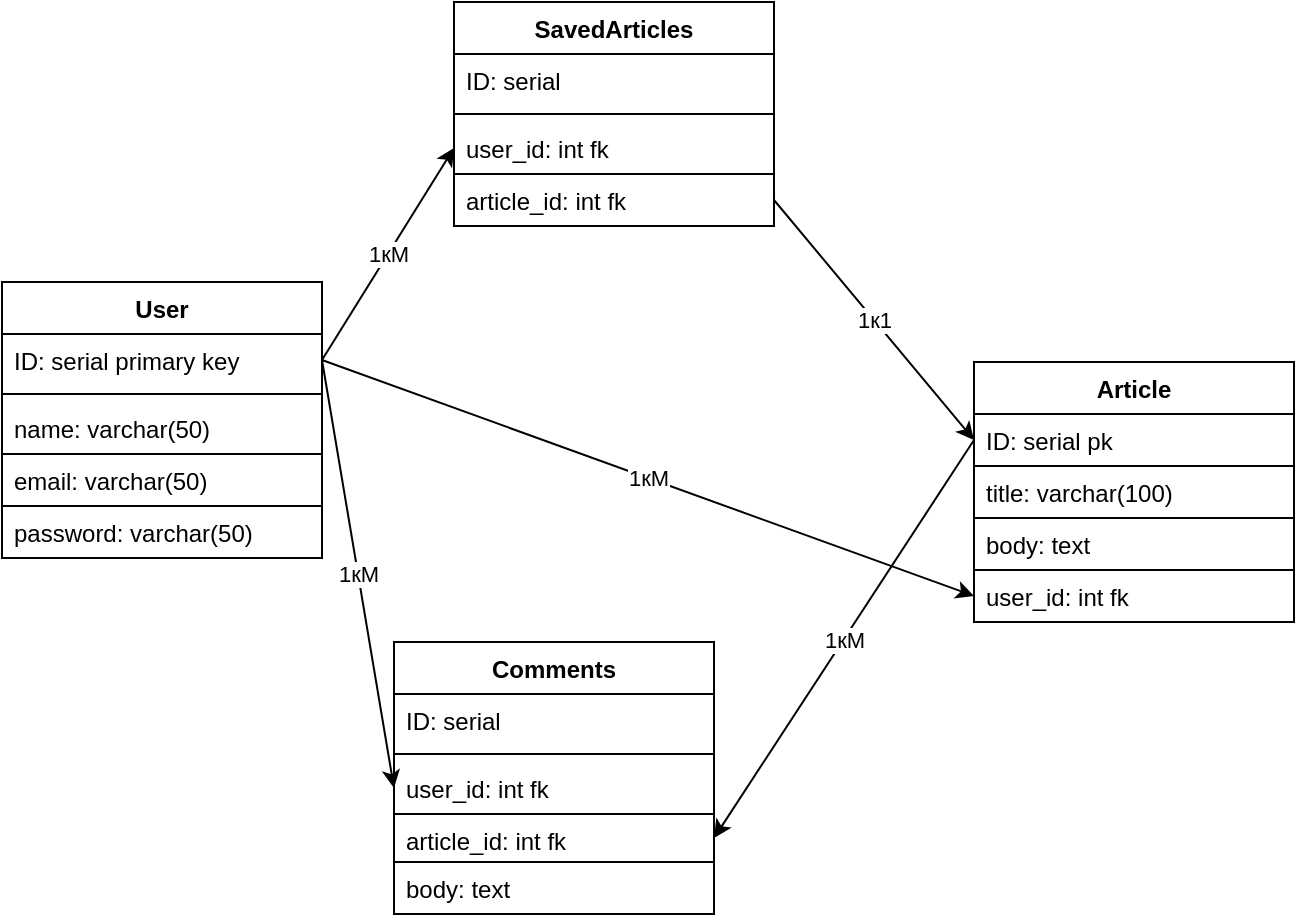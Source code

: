 <mxfile version="13.8.5" type="github">
  <diagram id="U9IgvnIcBCubF6fyTGkA" name="Page-1">
    <mxGraphModel dx="1185" dy="635" grid="1" gridSize="10" guides="1" tooltips="1" connect="1" arrows="1" fold="1" page="1" pageScale="1" pageWidth="827" pageHeight="1169" math="0" shadow="0">
      <root>
        <mxCell id="0" />
        <mxCell id="1" parent="0" />
        <mxCell id="Zoh72DYlKRkxCMaAAv2T-19" value="" style="group" vertex="1" connectable="0" parent="1">
          <mxGeometry x="94" y="250" width="160" height="138" as="geometry" />
        </mxCell>
        <mxCell id="Zoh72DYlKRkxCMaAAv2T-1" value="User" style="swimlane;fontStyle=1;align=center;verticalAlign=top;childLayout=stackLayout;horizontal=1;startSize=26;horizontalStack=0;resizeParent=1;resizeParentMax=0;resizeLast=0;collapsible=1;marginBottom=0;" vertex="1" parent="Zoh72DYlKRkxCMaAAv2T-19">
          <mxGeometry width="160" height="86" as="geometry" />
        </mxCell>
        <mxCell id="Zoh72DYlKRkxCMaAAv2T-2" value="ID: serial primary key&#xa;" style="text;strokeColor=none;fillColor=none;align=left;verticalAlign=top;spacingLeft=4;spacingRight=4;overflow=hidden;rotatable=0;points=[[0,0.5],[1,0.5]];portConstraint=eastwest;" vertex="1" parent="Zoh72DYlKRkxCMaAAv2T-1">
          <mxGeometry y="26" width="160" height="26" as="geometry" />
        </mxCell>
        <mxCell id="Zoh72DYlKRkxCMaAAv2T-3" value="" style="line;strokeWidth=1;fillColor=none;align=left;verticalAlign=middle;spacingTop=-1;spacingLeft=3;spacingRight=3;rotatable=0;labelPosition=right;points=[];portConstraint=eastwest;" vertex="1" parent="Zoh72DYlKRkxCMaAAv2T-1">
          <mxGeometry y="52" width="160" height="8" as="geometry" />
        </mxCell>
        <mxCell id="Zoh72DYlKRkxCMaAAv2T-4" value="name: varchar(50)" style="text;strokeColor=none;fillColor=none;align=left;verticalAlign=top;spacingLeft=4;spacingRight=4;overflow=hidden;rotatable=0;points=[[0,0.5],[1,0.5]];portConstraint=eastwest;" vertex="1" parent="Zoh72DYlKRkxCMaAAv2T-1">
          <mxGeometry y="60" width="160" height="26" as="geometry" />
        </mxCell>
        <mxCell id="Zoh72DYlKRkxCMaAAv2T-5" value="email: varchar(50)" style="text;fillColor=none;align=left;verticalAlign=top;spacingLeft=4;spacingRight=4;overflow=hidden;rotatable=0;points=[[0,0.5],[1,0.5]];portConstraint=eastwest;strokeColor=#000000;" vertex="1" parent="Zoh72DYlKRkxCMaAAv2T-19">
          <mxGeometry y="86" width="160" height="26" as="geometry" />
        </mxCell>
        <mxCell id="Zoh72DYlKRkxCMaAAv2T-6" value="password: varchar(50)" style="text;fillColor=none;align=left;verticalAlign=top;spacingLeft=4;spacingRight=4;overflow=hidden;rotatable=0;points=[[0,0.5],[1,0.5]];portConstraint=eastwest;strokeColor=#000000;" vertex="1" parent="Zoh72DYlKRkxCMaAAv2T-19">
          <mxGeometry y="112" width="160" height="26" as="geometry" />
        </mxCell>
        <mxCell id="Zoh72DYlKRkxCMaAAv2T-26" value="" style="group" vertex="1" connectable="0" parent="1">
          <mxGeometry x="320" y="110" width="160" height="112" as="geometry" />
        </mxCell>
        <mxCell id="Zoh72DYlKRkxCMaAAv2T-20" value="SavedArticles" style="swimlane;fontStyle=1;align=center;verticalAlign=top;childLayout=stackLayout;horizontal=1;startSize=26;horizontalStack=0;resizeParent=1;resizeParentMax=0;resizeLast=0;collapsible=1;marginBottom=0;strokeColor=#000000;" vertex="1" parent="Zoh72DYlKRkxCMaAAv2T-26">
          <mxGeometry width="160" height="86" as="geometry" />
        </mxCell>
        <mxCell id="Zoh72DYlKRkxCMaAAv2T-21" value="ID: serial" style="text;strokeColor=none;fillColor=none;align=left;verticalAlign=top;spacingLeft=4;spacingRight=4;overflow=hidden;rotatable=0;points=[[0,0.5],[1,0.5]];portConstraint=eastwest;" vertex="1" parent="Zoh72DYlKRkxCMaAAv2T-20">
          <mxGeometry y="26" width="160" height="26" as="geometry" />
        </mxCell>
        <mxCell id="Zoh72DYlKRkxCMaAAv2T-22" value="" style="line;strokeWidth=1;fillColor=none;align=left;verticalAlign=middle;spacingTop=-1;spacingLeft=3;spacingRight=3;rotatable=0;labelPosition=right;points=[];portConstraint=eastwest;" vertex="1" parent="Zoh72DYlKRkxCMaAAv2T-20">
          <mxGeometry y="52" width="160" height="8" as="geometry" />
        </mxCell>
        <mxCell id="Zoh72DYlKRkxCMaAAv2T-23" value="user_id: int fk" style="text;strokeColor=none;fillColor=none;align=left;verticalAlign=top;spacingLeft=4;spacingRight=4;overflow=hidden;rotatable=0;points=[[0,0.5],[1,0.5]];portConstraint=eastwest;" vertex="1" parent="Zoh72DYlKRkxCMaAAv2T-20">
          <mxGeometry y="60" width="160" height="26" as="geometry" />
        </mxCell>
        <mxCell id="Zoh72DYlKRkxCMaAAv2T-24" value="article_id: int fk" style="text;fillColor=none;align=left;verticalAlign=top;spacingLeft=4;spacingRight=4;overflow=hidden;rotatable=0;points=[[0,0.5],[1,0.5]];portConstraint=eastwest;strokeColor=#000000;" vertex="1" parent="Zoh72DYlKRkxCMaAAv2T-26">
          <mxGeometry y="86" width="160" height="26" as="geometry" />
        </mxCell>
        <mxCell id="Zoh72DYlKRkxCMaAAv2T-29" value="" style="group" vertex="1" connectable="0" parent="1">
          <mxGeometry x="580" y="290" width="160" height="130" as="geometry" />
        </mxCell>
        <mxCell id="Zoh72DYlKRkxCMaAAv2T-18" value="" style="group" vertex="1" connectable="0" parent="Zoh72DYlKRkxCMaAAv2T-29">
          <mxGeometry width="160" height="104" as="geometry" />
        </mxCell>
        <mxCell id="Zoh72DYlKRkxCMaAAv2T-7" value="Article" style="swimlane;fontStyle=1;align=center;verticalAlign=top;childLayout=stackLayout;horizontal=1;startSize=26;horizontalStack=0;resizeParent=1;resizeParentMax=0;resizeLast=0;collapsible=1;marginBottom=0;strokeColor=#000000;" vertex="1" parent="Zoh72DYlKRkxCMaAAv2T-18">
          <mxGeometry width="160" height="52" as="geometry" />
        </mxCell>
        <mxCell id="Zoh72DYlKRkxCMaAAv2T-15" value="ID: serial pk" style="text;strokeColor=none;fillColor=none;align=left;verticalAlign=top;spacingLeft=4;spacingRight=4;overflow=hidden;rotatable=0;points=[[0,0.5],[1,0.5]];portConstraint=eastwest;" vertex="1" parent="Zoh72DYlKRkxCMaAAv2T-7">
          <mxGeometry y="26" width="160" height="26" as="geometry" />
        </mxCell>
        <mxCell id="Zoh72DYlKRkxCMaAAv2T-10" value="body: text" style="text;fillColor=none;align=left;verticalAlign=top;spacingLeft=4;spacingRight=4;overflow=hidden;rotatable=0;points=[[0,0.5],[1,0.5]];portConstraint=eastwest;strokeColor=#000000;" vertex="1" parent="Zoh72DYlKRkxCMaAAv2T-18">
          <mxGeometry y="78" width="160" height="26" as="geometry" />
        </mxCell>
        <mxCell id="Zoh72DYlKRkxCMaAAv2T-8" value="title: varchar(100)" style="text;fillColor=none;align=left;verticalAlign=top;spacingLeft=4;spacingRight=4;overflow=hidden;rotatable=0;points=[[0,0.5],[1,0.5]];portConstraint=eastwest;strokeColor=#000000;" vertex="1" parent="Zoh72DYlKRkxCMaAAv2T-18">
          <mxGeometry y="52" width="160" height="26" as="geometry" />
        </mxCell>
        <mxCell id="Zoh72DYlKRkxCMaAAv2T-27" value="user_id: int fk" style="text;fillColor=none;align=left;verticalAlign=top;spacingLeft=4;spacingRight=4;overflow=hidden;rotatable=0;points=[[0,0.5],[1,0.5]];portConstraint=eastwest;strokeColor=#000000;" vertex="1" parent="Zoh72DYlKRkxCMaAAv2T-29">
          <mxGeometry y="104" width="160" height="26" as="geometry" />
        </mxCell>
        <mxCell id="Zoh72DYlKRkxCMaAAv2T-30" value="" style="group" vertex="1" connectable="0" parent="1">
          <mxGeometry x="290" y="430" width="160" height="136" as="geometry" />
        </mxCell>
        <mxCell id="Zoh72DYlKRkxCMaAAv2T-17" value="" style="group" vertex="1" connectable="0" parent="Zoh72DYlKRkxCMaAAv2T-30">
          <mxGeometry width="160" height="110" as="geometry" />
        </mxCell>
        <mxCell id="Zoh72DYlKRkxCMaAAv2T-11" value="Comments" style="swimlane;fontStyle=1;align=center;verticalAlign=top;childLayout=stackLayout;horizontal=1;startSize=26;horizontalStack=0;resizeParent=1;resizeParentMax=0;resizeLast=0;collapsible=1;marginBottom=0;strokeColor=#000000;" vertex="1" parent="Zoh72DYlKRkxCMaAAv2T-17">
          <mxGeometry width="160" height="86" as="geometry" />
        </mxCell>
        <mxCell id="Zoh72DYlKRkxCMaAAv2T-12" value="ID: serial" style="text;strokeColor=none;fillColor=none;align=left;verticalAlign=top;spacingLeft=4;spacingRight=4;overflow=hidden;rotatable=0;points=[[0,0.5],[1,0.5]];portConstraint=eastwest;" vertex="1" parent="Zoh72DYlKRkxCMaAAv2T-11">
          <mxGeometry y="26" width="160" height="26" as="geometry" />
        </mxCell>
        <mxCell id="Zoh72DYlKRkxCMaAAv2T-13" value="" style="line;strokeWidth=1;fillColor=none;align=left;verticalAlign=middle;spacingTop=-1;spacingLeft=3;spacingRight=3;rotatable=0;labelPosition=right;points=[];portConstraint=eastwest;" vertex="1" parent="Zoh72DYlKRkxCMaAAv2T-11">
          <mxGeometry y="52" width="160" height="8" as="geometry" />
        </mxCell>
        <mxCell id="Zoh72DYlKRkxCMaAAv2T-14" value="user_id: int fk&#xa;" style="text;strokeColor=none;fillColor=none;align=left;verticalAlign=top;spacingLeft=4;spacingRight=4;overflow=hidden;rotatable=0;points=[[0,0.5],[1,0.5]];portConstraint=eastwest;" vertex="1" parent="Zoh72DYlKRkxCMaAAv2T-11">
          <mxGeometry y="60" width="160" height="26" as="geometry" />
        </mxCell>
        <mxCell id="Zoh72DYlKRkxCMaAAv2T-16" value="article_id: int fk&#xa;" style="text;fillColor=none;align=left;verticalAlign=top;spacingLeft=4;spacingRight=4;overflow=hidden;rotatable=0;points=[[0,0.5],[1,0.5]];portConstraint=eastwest;strokeColor=#000000;" vertex="1" parent="Zoh72DYlKRkxCMaAAv2T-17">
          <mxGeometry y="86" width="160" height="24" as="geometry" />
        </mxCell>
        <mxCell id="Zoh72DYlKRkxCMaAAv2T-25" value="body: text" style="text;fillColor=none;align=left;verticalAlign=top;spacingLeft=4;spacingRight=4;overflow=hidden;rotatable=0;points=[[0,0.5],[1,0.5]];portConstraint=eastwest;strokeColor=#000000;" vertex="1" parent="Zoh72DYlKRkxCMaAAv2T-30">
          <mxGeometry y="110" width="160" height="26" as="geometry" />
        </mxCell>
        <mxCell id="Zoh72DYlKRkxCMaAAv2T-35" value="" style="endArrow=classic;html=1;exitX=1;exitY=0.5;exitDx=0;exitDy=0;entryX=0;entryY=0.5;entryDx=0;entryDy=0;" edge="1" parent="1" source="Zoh72DYlKRkxCMaAAv2T-2" target="Zoh72DYlKRkxCMaAAv2T-27">
          <mxGeometry relative="1" as="geometry">
            <mxPoint x="280" y="380" as="sourcePoint" />
            <mxPoint x="380" y="380" as="targetPoint" />
          </mxGeometry>
        </mxCell>
        <mxCell id="Zoh72DYlKRkxCMaAAv2T-36" value="1кМ" style="edgeLabel;resizable=0;html=1;align=center;verticalAlign=middle;" connectable="0" vertex="1" parent="Zoh72DYlKRkxCMaAAv2T-35">
          <mxGeometry relative="1" as="geometry" />
        </mxCell>
        <mxCell id="Zoh72DYlKRkxCMaAAv2T-37" value="" style="endArrow=classic;html=1;exitX=1;exitY=0.5;exitDx=0;exitDy=0;entryX=0;entryY=0.5;entryDx=0;entryDy=0;" edge="1" parent="1" source="Zoh72DYlKRkxCMaAAv2T-2" target="Zoh72DYlKRkxCMaAAv2T-23">
          <mxGeometry relative="1" as="geometry">
            <mxPoint x="264" y="299" as="sourcePoint" />
            <mxPoint x="510" y="437" as="targetPoint" />
          </mxGeometry>
        </mxCell>
        <mxCell id="Zoh72DYlKRkxCMaAAv2T-38" value="1кМ" style="edgeLabel;resizable=0;html=1;align=center;verticalAlign=middle;" connectable="0" vertex="1" parent="Zoh72DYlKRkxCMaAAv2T-37">
          <mxGeometry relative="1" as="geometry" />
        </mxCell>
        <mxCell id="Zoh72DYlKRkxCMaAAv2T-39" value="" style="endArrow=classic;html=1;exitX=1;exitY=0.5;exitDx=0;exitDy=0;entryX=0;entryY=0.5;entryDx=0;entryDy=0;" edge="1" parent="1" source="Zoh72DYlKRkxCMaAAv2T-2" target="Zoh72DYlKRkxCMaAAv2T-14">
          <mxGeometry relative="1" as="geometry">
            <mxPoint x="274" y="309" as="sourcePoint" />
            <mxPoint x="520" y="447" as="targetPoint" />
          </mxGeometry>
        </mxCell>
        <mxCell id="Zoh72DYlKRkxCMaAAv2T-40" value="1кМ" style="edgeLabel;resizable=0;html=1;align=center;verticalAlign=middle;" connectable="0" vertex="1" parent="Zoh72DYlKRkxCMaAAv2T-39">
          <mxGeometry relative="1" as="geometry" />
        </mxCell>
        <mxCell id="Zoh72DYlKRkxCMaAAv2T-41" value="" style="endArrow=classic;html=1;exitX=0;exitY=0.5;exitDx=0;exitDy=0;entryX=1;entryY=0.5;entryDx=0;entryDy=0;" edge="1" parent="1" source="Zoh72DYlKRkxCMaAAv2T-15" target="Zoh72DYlKRkxCMaAAv2T-16">
          <mxGeometry relative="1" as="geometry">
            <mxPoint x="284" y="319" as="sourcePoint" />
            <mxPoint x="530" y="457" as="targetPoint" />
          </mxGeometry>
        </mxCell>
        <mxCell id="Zoh72DYlKRkxCMaAAv2T-42" value="1кМ" style="edgeLabel;resizable=0;html=1;align=center;verticalAlign=middle;" connectable="0" vertex="1" parent="Zoh72DYlKRkxCMaAAv2T-41">
          <mxGeometry relative="1" as="geometry" />
        </mxCell>
        <mxCell id="Zoh72DYlKRkxCMaAAv2T-43" value="" style="endArrow=classic;html=1;exitX=1;exitY=0.5;exitDx=0;exitDy=0;entryX=0;entryY=0.5;entryDx=0;entryDy=0;" edge="1" parent="1" source="Zoh72DYlKRkxCMaAAv2T-24" target="Zoh72DYlKRkxCMaAAv2T-15">
          <mxGeometry relative="1" as="geometry">
            <mxPoint x="294" y="329" as="sourcePoint" />
            <mxPoint x="540" y="467" as="targetPoint" />
          </mxGeometry>
        </mxCell>
        <mxCell id="Zoh72DYlKRkxCMaAAv2T-44" value="1к1" style="edgeLabel;resizable=0;html=1;align=center;verticalAlign=middle;" connectable="0" vertex="1" parent="Zoh72DYlKRkxCMaAAv2T-43">
          <mxGeometry relative="1" as="geometry" />
        </mxCell>
      </root>
    </mxGraphModel>
  </diagram>
</mxfile>
